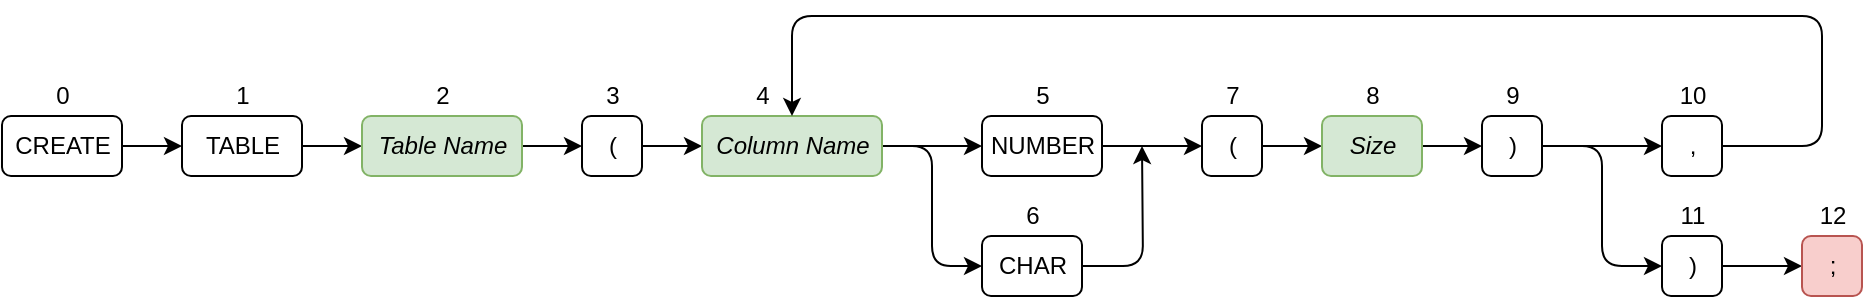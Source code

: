 <mxfile version="13.6.9" type="device"><diagram id="HH97DMklG3GvuwQJtJBX" name="Page-1"><mxGraphModel dx="1422" dy="755" grid="1" gridSize="10" guides="1" tooltips="1" connect="1" arrows="1" fold="1" page="1" pageScale="1" pageWidth="850" pageHeight="1100" math="0" shadow="0"><root><mxCell id="0"/><mxCell id="1" parent="0"/><mxCell id="w54cBLAl5rAkxmdbFsFD-27" style="edgeStyle=orthogonalEdgeStyle;orthogonalLoop=1;jettySize=auto;html=1;exitX=1;exitY=0.5;exitDx=0;exitDy=0;entryX=0;entryY=0.5;entryDx=0;entryDy=0;" parent="1" source="w54cBLAl5rAkxmdbFsFD-1" target="w54cBLAl5rAkxmdbFsFD-3" edge="1"><mxGeometry relative="1" as="geometry"/></mxCell><mxCell id="w54cBLAl5rAkxmdbFsFD-1" value="CREATE" style="html=1;rounded=1;" parent="1" vertex="1"><mxGeometry x="80" y="120" width="60" height="30" as="geometry"/></mxCell><mxCell id="w54cBLAl5rAkxmdbFsFD-2" value="0" style="text;html=1;align=center;verticalAlign=middle;resizable=0;points=[];autosize=1;rounded=1;" parent="1" vertex="1"><mxGeometry x="100" y="100" width="20" height="20" as="geometry"/></mxCell><mxCell id="w54cBLAl5rAkxmdbFsFD-28" style="edgeStyle=orthogonalEdgeStyle;orthogonalLoop=1;jettySize=auto;html=1;exitX=1;exitY=0.5;exitDx=0;exitDy=0;entryX=0;entryY=0.5;entryDx=0;entryDy=0;" parent="1" source="w54cBLAl5rAkxmdbFsFD-3" target="w54cBLAl5rAkxmdbFsFD-5" edge="1"><mxGeometry relative="1" as="geometry"/></mxCell><mxCell id="w54cBLAl5rAkxmdbFsFD-3" value="TABLE" style="html=1;rounded=1;" parent="1" vertex="1"><mxGeometry x="170" y="120" width="60" height="30" as="geometry"/></mxCell><mxCell id="w54cBLAl5rAkxmdbFsFD-4" value="1" style="text;html=1;align=center;verticalAlign=middle;resizable=0;points=[];autosize=1;rounded=1;" parent="1" vertex="1"><mxGeometry x="190" y="100" width="20" height="20" as="geometry"/></mxCell><mxCell id="w54cBLAl5rAkxmdbFsFD-29" style="edgeStyle=orthogonalEdgeStyle;orthogonalLoop=1;jettySize=auto;html=1;exitX=1;exitY=0.5;exitDx=0;exitDy=0;entryX=0;entryY=0.5;entryDx=0;entryDy=0;" parent="1" source="w54cBLAl5rAkxmdbFsFD-5" target="w54cBLAl5rAkxmdbFsFD-7" edge="1"><mxGeometry relative="1" as="geometry"/></mxCell><mxCell id="w54cBLAl5rAkxmdbFsFD-5" value="&lt;i&gt;Table Name&lt;/i&gt;" style="html=1;fillColor=#d5e8d4;strokeColor=#82b366;rounded=1;" parent="1" vertex="1"><mxGeometry x="260" y="120" width="80" height="30" as="geometry"/></mxCell><mxCell id="w54cBLAl5rAkxmdbFsFD-6" value="2" style="text;html=1;align=center;verticalAlign=middle;resizable=0;points=[];autosize=1;rounded=1;" parent="1" vertex="1"><mxGeometry x="290" y="100" width="20" height="20" as="geometry"/></mxCell><mxCell id="w54cBLAl5rAkxmdbFsFD-30" style="edgeStyle=orthogonalEdgeStyle;orthogonalLoop=1;jettySize=auto;html=1;exitX=1;exitY=0.5;exitDx=0;exitDy=0;entryX=0;entryY=0.5;entryDx=0;entryDy=0;" parent="1" source="w54cBLAl5rAkxmdbFsFD-7" target="w54cBLAl5rAkxmdbFsFD-9" edge="1"><mxGeometry relative="1" as="geometry"/></mxCell><mxCell id="w54cBLAl5rAkxmdbFsFD-7" value="(" style="html=1;rounded=1;" parent="1" vertex="1"><mxGeometry x="370" y="120" width="30" height="30" as="geometry"/></mxCell><mxCell id="w54cBLAl5rAkxmdbFsFD-8" value="3" style="text;html=1;align=center;verticalAlign=middle;resizable=0;points=[];autosize=1;rounded=1;" parent="1" vertex="1"><mxGeometry x="375" y="100" width="20" height="20" as="geometry"/></mxCell><mxCell id="w54cBLAl5rAkxmdbFsFD-31" style="edgeStyle=orthogonalEdgeStyle;orthogonalLoop=1;jettySize=auto;html=1;exitX=1;exitY=0.5;exitDx=0;exitDy=0;entryX=0;entryY=0.5;entryDx=0;entryDy=0;" parent="1" source="w54cBLAl5rAkxmdbFsFD-9" target="w54cBLAl5rAkxmdbFsFD-11" edge="1"><mxGeometry relative="1" as="geometry"/></mxCell><mxCell id="w54cBLAl5rAkxmdbFsFD-32" style="edgeStyle=orthogonalEdgeStyle;orthogonalLoop=1;jettySize=auto;html=1;exitX=1;exitY=0.5;exitDx=0;exitDy=0;entryX=0;entryY=0.5;entryDx=0;entryDy=0;" parent="1" source="w54cBLAl5rAkxmdbFsFD-9" target="w54cBLAl5rAkxmdbFsFD-13" edge="1"><mxGeometry relative="1" as="geometry"/></mxCell><mxCell id="w54cBLAl5rAkxmdbFsFD-9" value="&lt;i&gt;Column Name&lt;/i&gt;" style="html=1;fillColor=#d5e8d4;strokeColor=#82b366;rounded=1;" parent="1" vertex="1"><mxGeometry x="430" y="120" width="90" height="30" as="geometry"/></mxCell><mxCell id="w54cBLAl5rAkxmdbFsFD-10" value="4" style="text;html=1;align=center;verticalAlign=middle;resizable=0;points=[];autosize=1;rounded=1;" parent="1" vertex="1"><mxGeometry x="450" y="100" width="20" height="20" as="geometry"/></mxCell><mxCell id="w54cBLAl5rAkxmdbFsFD-33" style="edgeStyle=orthogonalEdgeStyle;orthogonalLoop=1;jettySize=auto;html=1;exitX=1;exitY=0.5;exitDx=0;exitDy=0;entryX=0;entryY=0.5;entryDx=0;entryDy=0;" parent="1" source="w54cBLAl5rAkxmdbFsFD-11" target="w54cBLAl5rAkxmdbFsFD-15" edge="1"><mxGeometry relative="1" as="geometry"/></mxCell><mxCell id="w54cBLAl5rAkxmdbFsFD-11" value="NUMBER" style="html=1;rounded=1;" parent="1" vertex="1"><mxGeometry x="570" y="120" width="60" height="30" as="geometry"/></mxCell><mxCell id="w54cBLAl5rAkxmdbFsFD-12" value="5" style="text;html=1;align=center;verticalAlign=middle;resizable=0;points=[];autosize=1;rounded=1;" parent="1" vertex="1"><mxGeometry x="590" y="100" width="20" height="20" as="geometry"/></mxCell><mxCell id="w54cBLAl5rAkxmdbFsFD-39" style="edgeStyle=orthogonalEdgeStyle;orthogonalLoop=1;jettySize=auto;html=1;exitX=1;exitY=0.5;exitDx=0;exitDy=0;" parent="1" source="w54cBLAl5rAkxmdbFsFD-13" edge="1"><mxGeometry relative="1" as="geometry"><mxPoint x="650" y="135" as="targetPoint"/></mxGeometry></mxCell><mxCell id="w54cBLAl5rAkxmdbFsFD-13" value="CHAR" style="html=1;rounded=1;" parent="1" vertex="1"><mxGeometry x="570" y="180" width="50" height="30" as="geometry"/></mxCell><mxCell id="w54cBLAl5rAkxmdbFsFD-14" value="6" style="text;html=1;align=center;verticalAlign=middle;resizable=0;points=[];autosize=1;rounded=1;" parent="1" vertex="1"><mxGeometry x="585" y="160" width="20" height="20" as="geometry"/></mxCell><mxCell id="w54cBLAl5rAkxmdbFsFD-40" style="edgeStyle=orthogonalEdgeStyle;orthogonalLoop=1;jettySize=auto;html=1;exitX=1;exitY=0.5;exitDx=0;exitDy=0;entryX=0;entryY=0.5;entryDx=0;entryDy=0;" parent="1" source="w54cBLAl5rAkxmdbFsFD-15" edge="1" target="w54cBLAl5rAkxmdbFsFD-17"><mxGeometry relative="1" as="geometry"><mxPoint x="780" y="135" as="targetPoint"/></mxGeometry></mxCell><mxCell id="w54cBLAl5rAkxmdbFsFD-15" value="(" style="html=1;rounded=1;" parent="1" vertex="1"><mxGeometry x="680" y="120" width="30" height="30" as="geometry"/></mxCell><mxCell id="w54cBLAl5rAkxmdbFsFD-16" value="7" style="text;html=1;align=center;verticalAlign=middle;resizable=0;points=[];autosize=1;rounded=1;" parent="1" vertex="1"><mxGeometry x="685" y="100" width="20" height="20" as="geometry"/></mxCell><mxCell id="w54cBLAl5rAkxmdbFsFD-34" style="edgeStyle=orthogonalEdgeStyle;orthogonalLoop=1;jettySize=auto;html=1;exitX=1;exitY=0.5;exitDx=0;exitDy=0;entryX=0;entryY=0.5;entryDx=0;entryDy=0;" parent="1" source="w54cBLAl5rAkxmdbFsFD-17" target="w54cBLAl5rAkxmdbFsFD-18" edge="1"><mxGeometry relative="1" as="geometry"/></mxCell><mxCell id="w54cBLAl5rAkxmdbFsFD-17" value="&lt;i&gt;Size&lt;/i&gt;" style="html=1;fillColor=#d5e8d4;strokeColor=#82b366;rounded=1;" parent="1" vertex="1"><mxGeometry x="740" y="120" width="50" height="30" as="geometry"/></mxCell><mxCell id="w54cBLAl5rAkxmdbFsFD-35" style="edgeStyle=orthogonalEdgeStyle;orthogonalLoop=1;jettySize=auto;html=1;exitX=1;exitY=0.5;exitDx=0;exitDy=0;entryX=0;entryY=0.5;entryDx=0;entryDy=0;" parent="1" source="w54cBLAl5rAkxmdbFsFD-18" target="w54cBLAl5rAkxmdbFsFD-20" edge="1"><mxGeometry relative="1" as="geometry"/></mxCell><mxCell id="w54cBLAl5rAkxmdbFsFD-36" style="edgeStyle=orthogonalEdgeStyle;orthogonalLoop=1;jettySize=auto;html=1;exitX=1;exitY=0.5;exitDx=0;exitDy=0;entryX=0;entryY=0.5;entryDx=0;entryDy=0;" parent="1" source="w54cBLAl5rAkxmdbFsFD-18" target="w54cBLAl5rAkxmdbFsFD-22" edge="1"><mxGeometry relative="1" as="geometry"/></mxCell><mxCell id="w54cBLAl5rAkxmdbFsFD-18" value=")" style="html=1;rounded=1;" parent="1" vertex="1"><mxGeometry x="820" y="120" width="30" height="30" as="geometry"/></mxCell><mxCell id="w54cBLAl5rAkxmdbFsFD-19" value="9" style="text;html=1;align=center;verticalAlign=middle;resizable=0;points=[];autosize=1;rounded=1;" parent="1" vertex="1"><mxGeometry x="825" y="100" width="20" height="20" as="geometry"/></mxCell><mxCell id="w54cBLAl5rAkxmdbFsFD-38" style="edgeStyle=orthogonalEdgeStyle;orthogonalLoop=1;jettySize=auto;html=1;exitX=1;exitY=0.5;exitDx=0;exitDy=0;entryX=0.5;entryY=0;entryDx=0;entryDy=0;" parent="1" source="w54cBLAl5rAkxmdbFsFD-20" target="w54cBLAl5rAkxmdbFsFD-9" edge="1"><mxGeometry relative="1" as="geometry"><mxPoint x="520" y="100" as="targetPoint"/><Array as="points"><mxPoint x="990" y="135"/><mxPoint x="990" y="70"/><mxPoint x="475" y="70"/></Array></mxGeometry></mxCell><mxCell id="w54cBLAl5rAkxmdbFsFD-20" value="," style="html=1;rounded=1;" parent="1" vertex="1"><mxGeometry x="910" y="120" width="30" height="30" as="geometry"/></mxCell><mxCell id="w54cBLAl5rAkxmdbFsFD-21" value="10" style="text;html=1;align=center;verticalAlign=middle;resizable=0;points=[];autosize=1;rounded=1;" parent="1" vertex="1"><mxGeometry x="910" y="100" width="30" height="20" as="geometry"/></mxCell><mxCell id="w54cBLAl5rAkxmdbFsFD-37" style="edgeStyle=orthogonalEdgeStyle;orthogonalLoop=1;jettySize=auto;html=1;exitX=1;exitY=0.5;exitDx=0;exitDy=0;entryX=0;entryY=0.5;entryDx=0;entryDy=0;" parent="1" source="w54cBLAl5rAkxmdbFsFD-22" target="w54cBLAl5rAkxmdbFsFD-24" edge="1"><mxGeometry relative="1" as="geometry"/></mxCell><mxCell id="w54cBLAl5rAkxmdbFsFD-22" value=")" style="html=1;rounded=1;" parent="1" vertex="1"><mxGeometry x="910" y="180" width="30" height="30" as="geometry"/></mxCell><mxCell id="w54cBLAl5rAkxmdbFsFD-23" value="11" style="text;html=1;align=center;verticalAlign=middle;resizable=0;points=[];autosize=1;rounded=1;" parent="1" vertex="1"><mxGeometry x="910" y="160" width="30" height="20" as="geometry"/></mxCell><mxCell id="w54cBLAl5rAkxmdbFsFD-24" value=";" style="html=1;fillColor=#f8cecc;strokeColor=#b85450;rounded=1;" parent="1" vertex="1"><mxGeometry x="980" y="180" width="30" height="30" as="geometry"/></mxCell><mxCell id="w54cBLAl5rAkxmdbFsFD-25" value="12" style="text;html=1;align=center;verticalAlign=middle;resizable=0;points=[];autosize=1;rounded=1;" parent="1" vertex="1"><mxGeometry x="980" y="160" width="30" height="20" as="geometry"/></mxCell><mxCell id="w54cBLAl5rAkxmdbFsFD-26" value="8" style="text;html=1;align=center;verticalAlign=middle;resizable=0;points=[];autosize=1;rounded=1;" parent="1" vertex="1"><mxGeometry x="755" y="100" width="20" height="20" as="geometry"/></mxCell></root></mxGraphModel></diagram></mxfile>